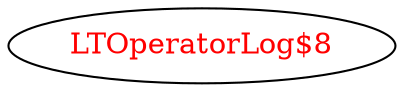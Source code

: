 digraph dependencyGraph {
 concentrate=true;
 ranksep="2.0";
 rankdir="LR"; 
 splines="ortho";
"LTOperatorLog$8" [fontcolor="red"];
}